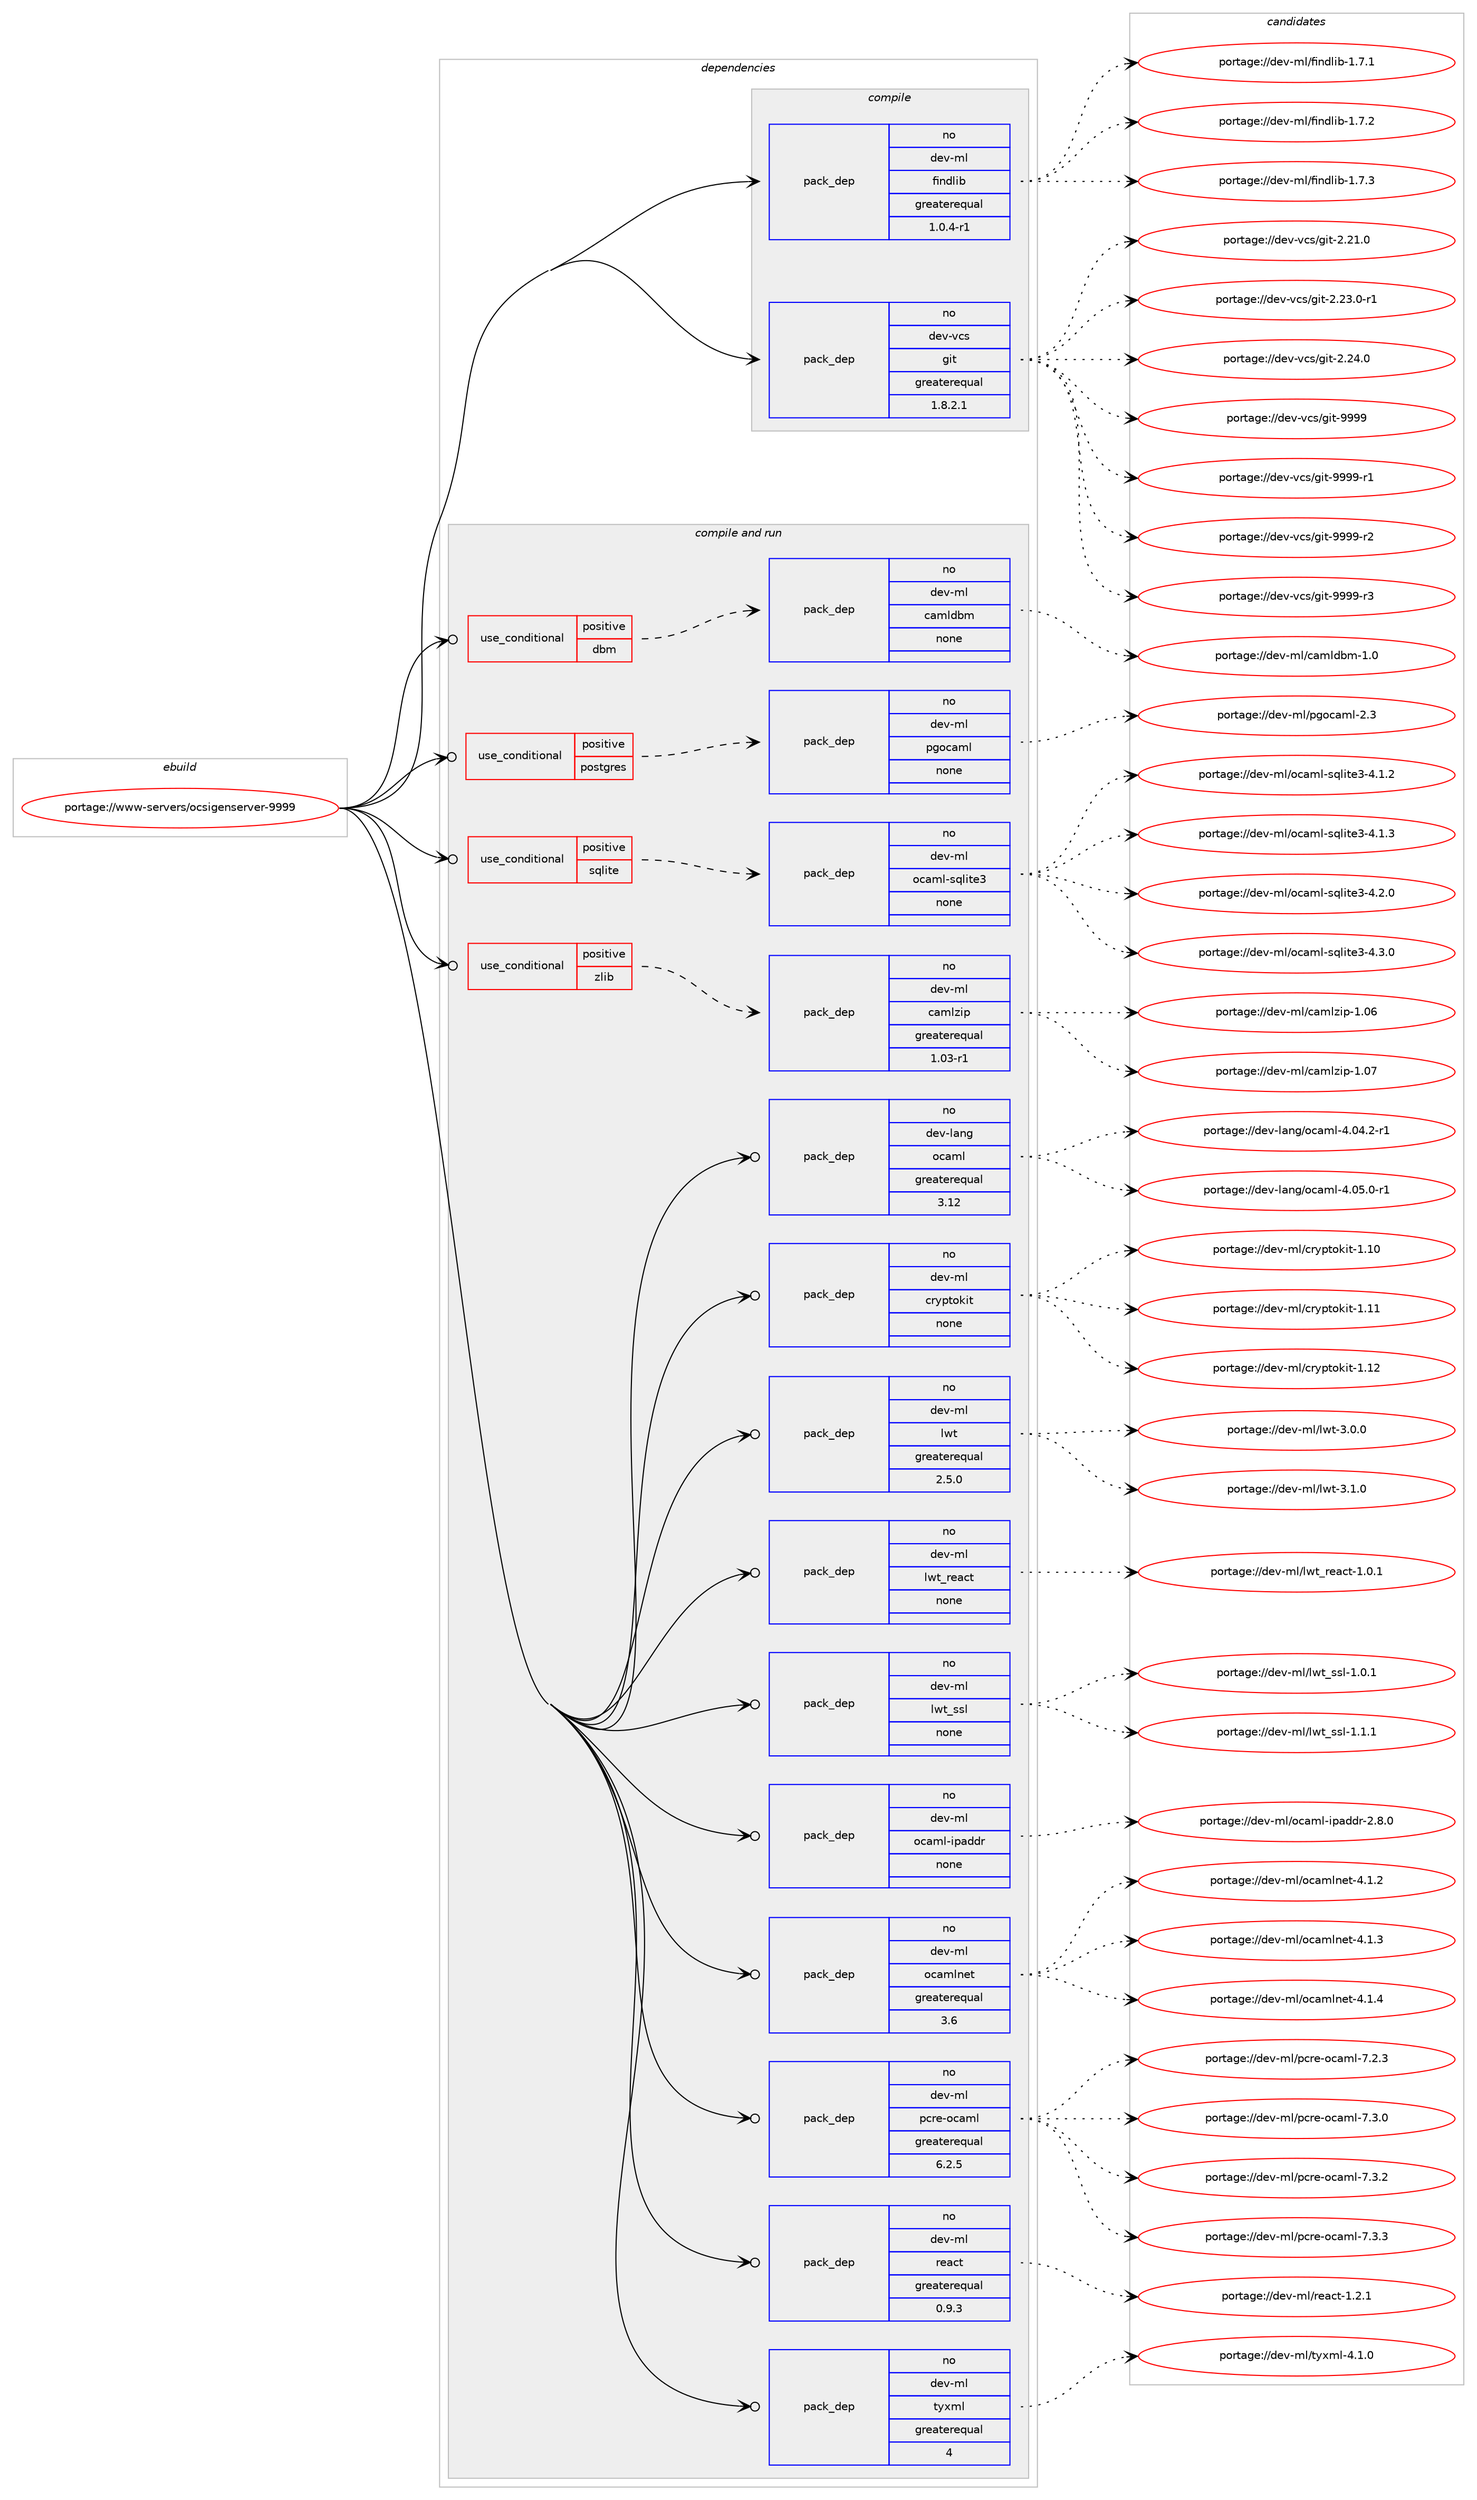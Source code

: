 digraph prolog {

# *************
# Graph options
# *************

newrank=true;
concentrate=true;
compound=true;
graph [rankdir=LR,fontname=Helvetica,fontsize=10,ranksep=1.5];#, ranksep=2.5, nodesep=0.2];
edge  [arrowhead=vee];
node  [fontname=Helvetica,fontsize=10];

# **********
# The ebuild
# **********

subgraph cluster_leftcol {
color=gray;
rank=same;
label=<<i>ebuild</i>>;
id [label="portage://www-servers/ocsigenserver-9999", color=red, width=4, href="../www-servers/ocsigenserver-9999.svg"];
}

# ****************
# The dependencies
# ****************

subgraph cluster_midcol {
color=gray;
label=<<i>dependencies</i>>;
subgraph cluster_compile {
fillcolor="#eeeeee";
style=filled;
label=<<i>compile</i>>;
subgraph pack329301 {
dependency444135 [label=<<TABLE BORDER="0" CELLBORDER="1" CELLSPACING="0" CELLPADDING="4" WIDTH="220"><TR><TD ROWSPAN="6" CELLPADDING="30">pack_dep</TD></TR><TR><TD WIDTH="110">no</TD></TR><TR><TD>dev-ml</TD></TR><TR><TD>findlib</TD></TR><TR><TD>greaterequal</TD></TR><TR><TD>1.0.4-r1</TD></TR></TABLE>>, shape=none, color=blue];
}
id:e -> dependency444135:w [weight=20,style="solid",arrowhead="vee"];
subgraph pack329302 {
dependency444136 [label=<<TABLE BORDER="0" CELLBORDER="1" CELLSPACING="0" CELLPADDING="4" WIDTH="220"><TR><TD ROWSPAN="6" CELLPADDING="30">pack_dep</TD></TR><TR><TD WIDTH="110">no</TD></TR><TR><TD>dev-vcs</TD></TR><TR><TD>git</TD></TR><TR><TD>greaterequal</TD></TR><TR><TD>1.8.2.1</TD></TR></TABLE>>, shape=none, color=blue];
}
id:e -> dependency444136:w [weight=20,style="solid",arrowhead="vee"];
}
subgraph cluster_compileandrun {
fillcolor="#eeeeee";
style=filled;
label=<<i>compile and run</i>>;
subgraph cond106948 {
dependency444137 [label=<<TABLE BORDER="0" CELLBORDER="1" CELLSPACING="0" CELLPADDING="4"><TR><TD ROWSPAN="3" CELLPADDING="10">use_conditional</TD></TR><TR><TD>positive</TD></TR><TR><TD>dbm</TD></TR></TABLE>>, shape=none, color=red];
subgraph pack329303 {
dependency444138 [label=<<TABLE BORDER="0" CELLBORDER="1" CELLSPACING="0" CELLPADDING="4" WIDTH="220"><TR><TD ROWSPAN="6" CELLPADDING="30">pack_dep</TD></TR><TR><TD WIDTH="110">no</TD></TR><TR><TD>dev-ml</TD></TR><TR><TD>camldbm</TD></TR><TR><TD>none</TD></TR><TR><TD></TD></TR></TABLE>>, shape=none, color=blue];
}
dependency444137:e -> dependency444138:w [weight=20,style="dashed",arrowhead="vee"];
}
id:e -> dependency444137:w [weight=20,style="solid",arrowhead="odotvee"];
subgraph cond106949 {
dependency444139 [label=<<TABLE BORDER="0" CELLBORDER="1" CELLSPACING="0" CELLPADDING="4"><TR><TD ROWSPAN="3" CELLPADDING="10">use_conditional</TD></TR><TR><TD>positive</TD></TR><TR><TD>postgres</TD></TR></TABLE>>, shape=none, color=red];
subgraph pack329304 {
dependency444140 [label=<<TABLE BORDER="0" CELLBORDER="1" CELLSPACING="0" CELLPADDING="4" WIDTH="220"><TR><TD ROWSPAN="6" CELLPADDING="30">pack_dep</TD></TR><TR><TD WIDTH="110">no</TD></TR><TR><TD>dev-ml</TD></TR><TR><TD>pgocaml</TD></TR><TR><TD>none</TD></TR><TR><TD></TD></TR></TABLE>>, shape=none, color=blue];
}
dependency444139:e -> dependency444140:w [weight=20,style="dashed",arrowhead="vee"];
}
id:e -> dependency444139:w [weight=20,style="solid",arrowhead="odotvee"];
subgraph cond106950 {
dependency444141 [label=<<TABLE BORDER="0" CELLBORDER="1" CELLSPACING="0" CELLPADDING="4"><TR><TD ROWSPAN="3" CELLPADDING="10">use_conditional</TD></TR><TR><TD>positive</TD></TR><TR><TD>sqlite</TD></TR></TABLE>>, shape=none, color=red];
subgraph pack329305 {
dependency444142 [label=<<TABLE BORDER="0" CELLBORDER="1" CELLSPACING="0" CELLPADDING="4" WIDTH="220"><TR><TD ROWSPAN="6" CELLPADDING="30">pack_dep</TD></TR><TR><TD WIDTH="110">no</TD></TR><TR><TD>dev-ml</TD></TR><TR><TD>ocaml-sqlite3</TD></TR><TR><TD>none</TD></TR><TR><TD></TD></TR></TABLE>>, shape=none, color=blue];
}
dependency444141:e -> dependency444142:w [weight=20,style="dashed",arrowhead="vee"];
}
id:e -> dependency444141:w [weight=20,style="solid",arrowhead="odotvee"];
subgraph cond106951 {
dependency444143 [label=<<TABLE BORDER="0" CELLBORDER="1" CELLSPACING="0" CELLPADDING="4"><TR><TD ROWSPAN="3" CELLPADDING="10">use_conditional</TD></TR><TR><TD>positive</TD></TR><TR><TD>zlib</TD></TR></TABLE>>, shape=none, color=red];
subgraph pack329306 {
dependency444144 [label=<<TABLE BORDER="0" CELLBORDER="1" CELLSPACING="0" CELLPADDING="4" WIDTH="220"><TR><TD ROWSPAN="6" CELLPADDING="30">pack_dep</TD></TR><TR><TD WIDTH="110">no</TD></TR><TR><TD>dev-ml</TD></TR><TR><TD>camlzip</TD></TR><TR><TD>greaterequal</TD></TR><TR><TD>1.03-r1</TD></TR></TABLE>>, shape=none, color=blue];
}
dependency444143:e -> dependency444144:w [weight=20,style="dashed",arrowhead="vee"];
}
id:e -> dependency444143:w [weight=20,style="solid",arrowhead="odotvee"];
subgraph pack329307 {
dependency444145 [label=<<TABLE BORDER="0" CELLBORDER="1" CELLSPACING="0" CELLPADDING="4" WIDTH="220"><TR><TD ROWSPAN="6" CELLPADDING="30">pack_dep</TD></TR><TR><TD WIDTH="110">no</TD></TR><TR><TD>dev-lang</TD></TR><TR><TD>ocaml</TD></TR><TR><TD>greaterequal</TD></TR><TR><TD>3.12</TD></TR></TABLE>>, shape=none, color=blue];
}
id:e -> dependency444145:w [weight=20,style="solid",arrowhead="odotvee"];
subgraph pack329308 {
dependency444146 [label=<<TABLE BORDER="0" CELLBORDER="1" CELLSPACING="0" CELLPADDING="4" WIDTH="220"><TR><TD ROWSPAN="6" CELLPADDING="30">pack_dep</TD></TR><TR><TD WIDTH="110">no</TD></TR><TR><TD>dev-ml</TD></TR><TR><TD>cryptokit</TD></TR><TR><TD>none</TD></TR><TR><TD></TD></TR></TABLE>>, shape=none, color=blue];
}
id:e -> dependency444146:w [weight=20,style="solid",arrowhead="odotvee"];
subgraph pack329309 {
dependency444147 [label=<<TABLE BORDER="0" CELLBORDER="1" CELLSPACING="0" CELLPADDING="4" WIDTH="220"><TR><TD ROWSPAN="6" CELLPADDING="30">pack_dep</TD></TR><TR><TD WIDTH="110">no</TD></TR><TR><TD>dev-ml</TD></TR><TR><TD>lwt</TD></TR><TR><TD>greaterequal</TD></TR><TR><TD>2.5.0</TD></TR></TABLE>>, shape=none, color=blue];
}
id:e -> dependency444147:w [weight=20,style="solid",arrowhead="odotvee"];
subgraph pack329310 {
dependency444148 [label=<<TABLE BORDER="0" CELLBORDER="1" CELLSPACING="0" CELLPADDING="4" WIDTH="220"><TR><TD ROWSPAN="6" CELLPADDING="30">pack_dep</TD></TR><TR><TD WIDTH="110">no</TD></TR><TR><TD>dev-ml</TD></TR><TR><TD>lwt_react</TD></TR><TR><TD>none</TD></TR><TR><TD></TD></TR></TABLE>>, shape=none, color=blue];
}
id:e -> dependency444148:w [weight=20,style="solid",arrowhead="odotvee"];
subgraph pack329311 {
dependency444149 [label=<<TABLE BORDER="0" CELLBORDER="1" CELLSPACING="0" CELLPADDING="4" WIDTH="220"><TR><TD ROWSPAN="6" CELLPADDING="30">pack_dep</TD></TR><TR><TD WIDTH="110">no</TD></TR><TR><TD>dev-ml</TD></TR><TR><TD>lwt_ssl</TD></TR><TR><TD>none</TD></TR><TR><TD></TD></TR></TABLE>>, shape=none, color=blue];
}
id:e -> dependency444149:w [weight=20,style="solid",arrowhead="odotvee"];
subgraph pack329312 {
dependency444150 [label=<<TABLE BORDER="0" CELLBORDER="1" CELLSPACING="0" CELLPADDING="4" WIDTH="220"><TR><TD ROWSPAN="6" CELLPADDING="30">pack_dep</TD></TR><TR><TD WIDTH="110">no</TD></TR><TR><TD>dev-ml</TD></TR><TR><TD>ocaml-ipaddr</TD></TR><TR><TD>none</TD></TR><TR><TD></TD></TR></TABLE>>, shape=none, color=blue];
}
id:e -> dependency444150:w [weight=20,style="solid",arrowhead="odotvee"];
subgraph pack329313 {
dependency444151 [label=<<TABLE BORDER="0" CELLBORDER="1" CELLSPACING="0" CELLPADDING="4" WIDTH="220"><TR><TD ROWSPAN="6" CELLPADDING="30">pack_dep</TD></TR><TR><TD WIDTH="110">no</TD></TR><TR><TD>dev-ml</TD></TR><TR><TD>ocamlnet</TD></TR><TR><TD>greaterequal</TD></TR><TR><TD>3.6</TD></TR></TABLE>>, shape=none, color=blue];
}
id:e -> dependency444151:w [weight=20,style="solid",arrowhead="odotvee"];
subgraph pack329314 {
dependency444152 [label=<<TABLE BORDER="0" CELLBORDER="1" CELLSPACING="0" CELLPADDING="4" WIDTH="220"><TR><TD ROWSPAN="6" CELLPADDING="30">pack_dep</TD></TR><TR><TD WIDTH="110">no</TD></TR><TR><TD>dev-ml</TD></TR><TR><TD>pcre-ocaml</TD></TR><TR><TD>greaterequal</TD></TR><TR><TD>6.2.5</TD></TR></TABLE>>, shape=none, color=blue];
}
id:e -> dependency444152:w [weight=20,style="solid",arrowhead="odotvee"];
subgraph pack329315 {
dependency444153 [label=<<TABLE BORDER="0" CELLBORDER="1" CELLSPACING="0" CELLPADDING="4" WIDTH="220"><TR><TD ROWSPAN="6" CELLPADDING="30">pack_dep</TD></TR><TR><TD WIDTH="110">no</TD></TR><TR><TD>dev-ml</TD></TR><TR><TD>react</TD></TR><TR><TD>greaterequal</TD></TR><TR><TD>0.9.3</TD></TR></TABLE>>, shape=none, color=blue];
}
id:e -> dependency444153:w [weight=20,style="solid",arrowhead="odotvee"];
subgraph pack329316 {
dependency444154 [label=<<TABLE BORDER="0" CELLBORDER="1" CELLSPACING="0" CELLPADDING="4" WIDTH="220"><TR><TD ROWSPAN="6" CELLPADDING="30">pack_dep</TD></TR><TR><TD WIDTH="110">no</TD></TR><TR><TD>dev-ml</TD></TR><TR><TD>tyxml</TD></TR><TR><TD>greaterequal</TD></TR><TR><TD>4</TD></TR></TABLE>>, shape=none, color=blue];
}
id:e -> dependency444154:w [weight=20,style="solid",arrowhead="odotvee"];
}
subgraph cluster_run {
fillcolor="#eeeeee";
style=filled;
label=<<i>run</i>>;
}
}

# **************
# The candidates
# **************

subgraph cluster_choices {
rank=same;
color=gray;
label=<<i>candidates</i>>;

subgraph choice329301 {
color=black;
nodesep=1;
choiceportage100101118451091084710210511010010810598454946554649 [label="portage://dev-ml/findlib-1.7.1", color=red, width=4,href="../dev-ml/findlib-1.7.1.svg"];
choiceportage100101118451091084710210511010010810598454946554650 [label="portage://dev-ml/findlib-1.7.2", color=red, width=4,href="../dev-ml/findlib-1.7.2.svg"];
choiceportage100101118451091084710210511010010810598454946554651 [label="portage://dev-ml/findlib-1.7.3", color=red, width=4,href="../dev-ml/findlib-1.7.3.svg"];
dependency444135:e -> choiceportage100101118451091084710210511010010810598454946554649:w [style=dotted,weight="100"];
dependency444135:e -> choiceportage100101118451091084710210511010010810598454946554650:w [style=dotted,weight="100"];
dependency444135:e -> choiceportage100101118451091084710210511010010810598454946554651:w [style=dotted,weight="100"];
}
subgraph choice329302 {
color=black;
nodesep=1;
choiceportage10010111845118991154710310511645504650494648 [label="portage://dev-vcs/git-2.21.0", color=red, width=4,href="../dev-vcs/git-2.21.0.svg"];
choiceportage100101118451189911547103105116455046505146484511449 [label="portage://dev-vcs/git-2.23.0-r1", color=red, width=4,href="../dev-vcs/git-2.23.0-r1.svg"];
choiceportage10010111845118991154710310511645504650524648 [label="portage://dev-vcs/git-2.24.0", color=red, width=4,href="../dev-vcs/git-2.24.0.svg"];
choiceportage1001011184511899115471031051164557575757 [label="portage://dev-vcs/git-9999", color=red, width=4,href="../dev-vcs/git-9999.svg"];
choiceportage10010111845118991154710310511645575757574511449 [label="portage://dev-vcs/git-9999-r1", color=red, width=4,href="../dev-vcs/git-9999-r1.svg"];
choiceportage10010111845118991154710310511645575757574511450 [label="portage://dev-vcs/git-9999-r2", color=red, width=4,href="../dev-vcs/git-9999-r2.svg"];
choiceportage10010111845118991154710310511645575757574511451 [label="portage://dev-vcs/git-9999-r3", color=red, width=4,href="../dev-vcs/git-9999-r3.svg"];
dependency444136:e -> choiceportage10010111845118991154710310511645504650494648:w [style=dotted,weight="100"];
dependency444136:e -> choiceportage100101118451189911547103105116455046505146484511449:w [style=dotted,weight="100"];
dependency444136:e -> choiceportage10010111845118991154710310511645504650524648:w [style=dotted,weight="100"];
dependency444136:e -> choiceportage1001011184511899115471031051164557575757:w [style=dotted,weight="100"];
dependency444136:e -> choiceportage10010111845118991154710310511645575757574511449:w [style=dotted,weight="100"];
dependency444136:e -> choiceportage10010111845118991154710310511645575757574511450:w [style=dotted,weight="100"];
dependency444136:e -> choiceportage10010111845118991154710310511645575757574511451:w [style=dotted,weight="100"];
}
subgraph choice329303 {
color=black;
nodesep=1;
choiceportage100101118451091084799971091081009810945494648 [label="portage://dev-ml/camldbm-1.0", color=red, width=4,href="../dev-ml/camldbm-1.0.svg"];
dependency444138:e -> choiceportage100101118451091084799971091081009810945494648:w [style=dotted,weight="100"];
}
subgraph choice329304 {
color=black;
nodesep=1;
choiceportage1001011184510910847112103111999710910845504651 [label="portage://dev-ml/pgocaml-2.3", color=red, width=4,href="../dev-ml/pgocaml-2.3.svg"];
dependency444140:e -> choiceportage1001011184510910847112103111999710910845504651:w [style=dotted,weight="100"];
}
subgraph choice329305 {
color=black;
nodesep=1;
choiceportage100101118451091084711199971091084511511310810511610151455246494650 [label="portage://dev-ml/ocaml-sqlite3-4.1.2", color=red, width=4,href="../dev-ml/ocaml-sqlite3-4.1.2.svg"];
choiceportage100101118451091084711199971091084511511310810511610151455246494651 [label="portage://dev-ml/ocaml-sqlite3-4.1.3", color=red, width=4,href="../dev-ml/ocaml-sqlite3-4.1.3.svg"];
choiceportage100101118451091084711199971091084511511310810511610151455246504648 [label="portage://dev-ml/ocaml-sqlite3-4.2.0", color=red, width=4,href="../dev-ml/ocaml-sqlite3-4.2.0.svg"];
choiceportage100101118451091084711199971091084511511310810511610151455246514648 [label="portage://dev-ml/ocaml-sqlite3-4.3.0", color=red, width=4,href="../dev-ml/ocaml-sqlite3-4.3.0.svg"];
dependency444142:e -> choiceportage100101118451091084711199971091084511511310810511610151455246494650:w [style=dotted,weight="100"];
dependency444142:e -> choiceportage100101118451091084711199971091084511511310810511610151455246494651:w [style=dotted,weight="100"];
dependency444142:e -> choiceportage100101118451091084711199971091084511511310810511610151455246504648:w [style=dotted,weight="100"];
dependency444142:e -> choiceportage100101118451091084711199971091084511511310810511610151455246514648:w [style=dotted,weight="100"];
}
subgraph choice329306 {
color=black;
nodesep=1;
choiceportage100101118451091084799971091081221051124549464854 [label="portage://dev-ml/camlzip-1.06", color=red, width=4,href="../dev-ml/camlzip-1.06.svg"];
choiceportage100101118451091084799971091081221051124549464855 [label="portage://dev-ml/camlzip-1.07", color=red, width=4,href="../dev-ml/camlzip-1.07.svg"];
dependency444144:e -> choiceportage100101118451091084799971091081221051124549464854:w [style=dotted,weight="100"];
dependency444144:e -> choiceportage100101118451091084799971091081221051124549464855:w [style=dotted,weight="100"];
}
subgraph choice329307 {
color=black;
nodesep=1;
choiceportage1001011184510897110103471119997109108455246485246504511449 [label="portage://dev-lang/ocaml-4.04.2-r1", color=red, width=4,href="../dev-lang/ocaml-4.04.2-r1.svg"];
choiceportage1001011184510897110103471119997109108455246485346484511449 [label="portage://dev-lang/ocaml-4.05.0-r1", color=red, width=4,href="../dev-lang/ocaml-4.05.0-r1.svg"];
dependency444145:e -> choiceportage1001011184510897110103471119997109108455246485246504511449:w [style=dotted,weight="100"];
dependency444145:e -> choiceportage1001011184510897110103471119997109108455246485346484511449:w [style=dotted,weight="100"];
}
subgraph choice329308 {
color=black;
nodesep=1;
choiceportage1001011184510910847991141211121161111071051164549464948 [label="portage://dev-ml/cryptokit-1.10", color=red, width=4,href="../dev-ml/cryptokit-1.10.svg"];
choiceportage1001011184510910847991141211121161111071051164549464949 [label="portage://dev-ml/cryptokit-1.11", color=red, width=4,href="../dev-ml/cryptokit-1.11.svg"];
choiceportage1001011184510910847991141211121161111071051164549464950 [label="portage://dev-ml/cryptokit-1.12", color=red, width=4,href="../dev-ml/cryptokit-1.12.svg"];
dependency444146:e -> choiceportage1001011184510910847991141211121161111071051164549464948:w [style=dotted,weight="100"];
dependency444146:e -> choiceportage1001011184510910847991141211121161111071051164549464949:w [style=dotted,weight="100"];
dependency444146:e -> choiceportage1001011184510910847991141211121161111071051164549464950:w [style=dotted,weight="100"];
}
subgraph choice329309 {
color=black;
nodesep=1;
choiceportage1001011184510910847108119116455146484648 [label="portage://dev-ml/lwt-3.0.0", color=red, width=4,href="../dev-ml/lwt-3.0.0.svg"];
choiceportage1001011184510910847108119116455146494648 [label="portage://dev-ml/lwt-3.1.0", color=red, width=4,href="../dev-ml/lwt-3.1.0.svg"];
dependency444147:e -> choiceportage1001011184510910847108119116455146484648:w [style=dotted,weight="100"];
dependency444147:e -> choiceportage1001011184510910847108119116455146494648:w [style=dotted,weight="100"];
}
subgraph choice329310 {
color=black;
nodesep=1;
choiceportage1001011184510910847108119116951141019799116454946484649 [label="portage://dev-ml/lwt_react-1.0.1", color=red, width=4,href="../dev-ml/lwt_react-1.0.1.svg"];
dependency444148:e -> choiceportage1001011184510910847108119116951141019799116454946484649:w [style=dotted,weight="100"];
}
subgraph choice329311 {
color=black;
nodesep=1;
choiceportage100101118451091084710811911695115115108454946484649 [label="portage://dev-ml/lwt_ssl-1.0.1", color=red, width=4,href="../dev-ml/lwt_ssl-1.0.1.svg"];
choiceportage100101118451091084710811911695115115108454946494649 [label="portage://dev-ml/lwt_ssl-1.1.1", color=red, width=4,href="../dev-ml/lwt_ssl-1.1.1.svg"];
dependency444149:e -> choiceportage100101118451091084710811911695115115108454946484649:w [style=dotted,weight="100"];
dependency444149:e -> choiceportage100101118451091084710811911695115115108454946494649:w [style=dotted,weight="100"];
}
subgraph choice329312 {
color=black;
nodesep=1;
choiceportage100101118451091084711199971091084510511297100100114455046564648 [label="portage://dev-ml/ocaml-ipaddr-2.8.0", color=red, width=4,href="../dev-ml/ocaml-ipaddr-2.8.0.svg"];
dependency444150:e -> choiceportage100101118451091084711199971091084510511297100100114455046564648:w [style=dotted,weight="100"];
}
subgraph choice329313 {
color=black;
nodesep=1;
choiceportage10010111845109108471119997109108110101116455246494650 [label="portage://dev-ml/ocamlnet-4.1.2", color=red, width=4,href="../dev-ml/ocamlnet-4.1.2.svg"];
choiceportage10010111845109108471119997109108110101116455246494651 [label="portage://dev-ml/ocamlnet-4.1.3", color=red, width=4,href="../dev-ml/ocamlnet-4.1.3.svg"];
choiceportage10010111845109108471119997109108110101116455246494652 [label="portage://dev-ml/ocamlnet-4.1.4", color=red, width=4,href="../dev-ml/ocamlnet-4.1.4.svg"];
dependency444151:e -> choiceportage10010111845109108471119997109108110101116455246494650:w [style=dotted,weight="100"];
dependency444151:e -> choiceportage10010111845109108471119997109108110101116455246494651:w [style=dotted,weight="100"];
dependency444151:e -> choiceportage10010111845109108471119997109108110101116455246494652:w [style=dotted,weight="100"];
}
subgraph choice329314 {
color=black;
nodesep=1;
choiceportage100101118451091084711299114101451119997109108455546504651 [label="portage://dev-ml/pcre-ocaml-7.2.3", color=red, width=4,href="../dev-ml/pcre-ocaml-7.2.3.svg"];
choiceportage100101118451091084711299114101451119997109108455546514648 [label="portage://dev-ml/pcre-ocaml-7.3.0", color=red, width=4,href="../dev-ml/pcre-ocaml-7.3.0.svg"];
choiceportage100101118451091084711299114101451119997109108455546514650 [label="portage://dev-ml/pcre-ocaml-7.3.2", color=red, width=4,href="../dev-ml/pcre-ocaml-7.3.2.svg"];
choiceportage100101118451091084711299114101451119997109108455546514651 [label="portage://dev-ml/pcre-ocaml-7.3.3", color=red, width=4,href="../dev-ml/pcre-ocaml-7.3.3.svg"];
dependency444152:e -> choiceportage100101118451091084711299114101451119997109108455546504651:w [style=dotted,weight="100"];
dependency444152:e -> choiceportage100101118451091084711299114101451119997109108455546514648:w [style=dotted,weight="100"];
dependency444152:e -> choiceportage100101118451091084711299114101451119997109108455546514650:w [style=dotted,weight="100"];
dependency444152:e -> choiceportage100101118451091084711299114101451119997109108455546514651:w [style=dotted,weight="100"];
}
subgraph choice329315 {
color=black;
nodesep=1;
choiceportage10010111845109108471141019799116454946504649 [label="portage://dev-ml/react-1.2.1", color=red, width=4,href="../dev-ml/react-1.2.1.svg"];
dependency444153:e -> choiceportage10010111845109108471141019799116454946504649:w [style=dotted,weight="100"];
}
subgraph choice329316 {
color=black;
nodesep=1;
choiceportage1001011184510910847116121120109108455246494648 [label="portage://dev-ml/tyxml-4.1.0", color=red, width=4,href="../dev-ml/tyxml-4.1.0.svg"];
dependency444154:e -> choiceportage1001011184510910847116121120109108455246494648:w [style=dotted,weight="100"];
}
}

}

